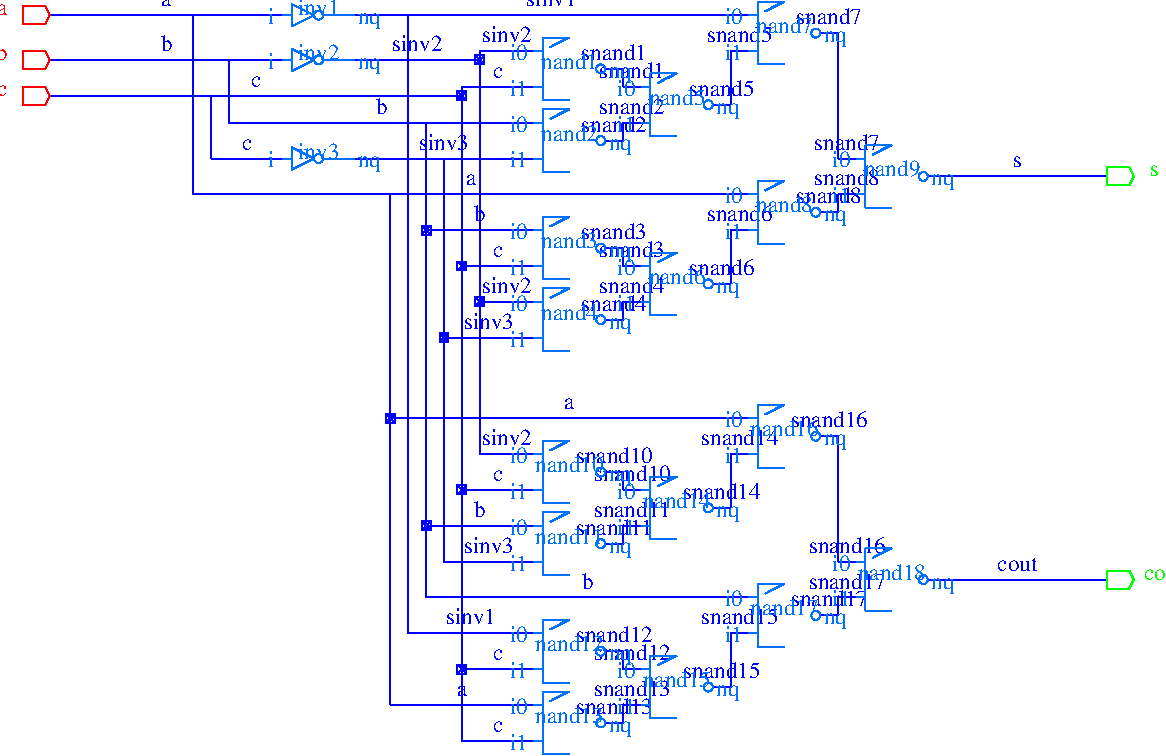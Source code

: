 #FIG 3.2
Landscape
Center
Metric
A4
100.00
Single
-2
1200 2
0 32 #0070ff
0 33 #ff0000
0 34 #00ff00
0 35 #0000ff
0 36 #00a000
0 37 #0000ff
0 38 #0020ff
0 39 #0040ff
0 40 #0060ff
0 41 #0080ff
0 42 #00a0ff
0 43 #00c0ff
0 44 #00e0ff
0 45 #00ffff
0 46 #00ffe0
0 47 #00ffc0
0 48 #00ffa0
0 49 #00ff80
0 50 #00ff60
0 51 #00ff40
0 52 #00ff20
0 53 #00ff00
0 54 #20ff00
0 55 #40ff00
0 56 #60ff00
0 57 #80ff00
0 58 #a0ff00
0 59 #c0ff00
0 60 #e0ff00
0 61 #ffff00
0 62 #ffe000
0 63 #ffc000
0 64 #ffa000
0 65 #ff8000
0 66 #ff6000
0 67 #ff4000
0 68 #ff2000
0 69 #ff0000
4 1 32 0 0 0 0.0 0.0 0 0.0 0.0 6868 4352 nq\001
4 1 32 0 0 0 0.0 0.0 0 0.0 0.0 6143 4480 i1\001
4 1 32 0 0 0 0.0 0.0 0 0.0 0.0 6143 4224 i0\001
4 1 32 0 0 0 0.0 0.0 0 0.0 0.0 6506 4288 nand18\001
6 6250 4544 6762 4032
2 1 0 1 32 0 0  0 -1 0.000 0 0 -1 0 0 2
  6314 4512 6506 4512l
2 1 0 1 32 0 0  0 -1 0.000 0 0 -1 0 0 2
  6314 4064 6506 4064l
3 4 0 1 32 0 0  0 -1 0.000 0 0 0 3
  6506 4064 6368 4133 6493 4065
  0.000 -1.000 0.000
1 3 0 1 32 0 0  0 -1 0.000 1 0.000 6730 4288 32 32 6730 4288 6762 4288
2 1 0 1 32 0 0  0 -1 0.000 0 0 -1 0 0 2
  6314 4512 6314 4064l
2 1 0 1 32 0 0  0 -1 0.000 0 0 -1 0 0 2
  6250 4416 6314 4416l
2 1 0 1 32 0 0  0 -1 0.000 0 0 -1 0 0 2
  6250 4160 6314 4160l
-6
4 1 32 0 0 0 0.0 0.0 0 0.0 0.0 6100 4608 nq\001
4 1 32 0 0 0 0.0 0.0 0 0.0 0.0 5375 4736 i1\001
4 1 32 0 0 0 0.0 0.0 0 0.0 0.0 5375 4480 i0\001
4 1 32 0 0 0 0.0 0.0 0 0.0 0.0 5738 4544 nand17\001
6 5482 4800 5994 4288
2 1 0 1 32 0 0  0 -1 0.000 0 0 -1 0 0 2
  5546 4768 5738 4768l
2 1 0 1 32 0 0  0 -1 0.000 0 0 -1 0 0 2
  5546 4320 5738 4320l
3 4 0 1 32 0 0  0 -1 0.000 0 0 0 3
  5738 4320 5600 4389 5725 4321
  0.000 -1.000 0.000
1 3 0 1 32 0 0  0 -1 0.000 1 0.000 5962 4544 32 32 5962 4544 5994 4544
2 1 0 1 32 0 0  0 -1 0.000 0 0 -1 0 0 2
  5546 4768 5546 4320l
2 1 0 1 32 0 0  0 -1 0.000 0 0 -1 0 0 2
  5482 4672 5546 4672l
2 1 0 1 32 0 0  0 -1 0.000 0 0 -1 0 0 2
  5482 4416 5546 4416l
-6
4 1 32 0 0 0 0.0 0.0 0 0.0 0.0 6100 3328 nq\001
4 1 32 0 0 0 0.0 0.0 0 0.0 0.0 5375 3456 i1\001
4 1 32 0 0 0 0.0 0.0 0 0.0 0.0 5375 3200 i0\001
4 1 32 0 0 0 0.0 0.0 0 0.0 0.0 5738 3264 nand16\001
6 5482 3520 5994 3008
2 1 0 1 32 0 0  0 -1 0.000 0 0 -1 0 0 2
  5546 3488 5738 3488l
2 1 0 1 32 0 0  0 -1 0.000 0 0 -1 0 0 2
  5546 3040 5738 3040l
3 4 0 1 32 0 0  0 -1 0.000 0 0 0 3
  5738 3040 5600 3109 5725 3041
  0.000 -1.000 0.000
1 3 0 1 32 0 0  0 -1 0.000 1 0.000 5962 3264 32 32 5962 3264 5994 3264
2 1 0 1 32 0 0  0 -1 0.000 0 0 -1 0 0 2
  5546 3488 5546 3040l
2 1 0 1 32 0 0  0 -1 0.000 0 0 -1 0 0 2
  5482 3392 5546 3392l
2 1 0 1 32 0 0  0 -1 0.000 0 0 -1 0 0 2
  5482 3136 5546 3136l
-6
4 1 32 0 0 0 0.0 0.0 0 0.0 0.0 5332 5120 nq\001
4 1 32 0 0 0 0.0 0.0 0 0.0 0.0 4607 5248 i1\001
4 1 32 0 0 0 0.0 0.0 0 0.0 0.0 4607 4992 i0\001
4 1 32 0 0 0 0.0 0.0 0 0.0 0.0 4970 5056 nand15\001
6 4714 5312 5226 4800
2 1 0 1 32 0 0  0 -1 0.000 0 0 -1 0 0 2
  4778 5280 4970 5280l
2 1 0 1 32 0 0  0 -1 0.000 0 0 -1 0 0 2
  4778 4832 4970 4832l
3 4 0 1 32 0 0  0 -1 0.000 0 0 0 3
  4970 4832 4832 4901 4957 4833
  0.000 -1.000 0.000
1 3 0 1 32 0 0  0 -1 0.000 1 0.000 5194 5056 32 32 5194 5056 5226 5056
2 1 0 1 32 0 0  0 -1 0.000 0 0 -1 0 0 2
  4778 5280 4778 4832l
2 1 0 1 32 0 0  0 -1 0.000 0 0 -1 0 0 2
  4714 5184 4778 5184l
2 1 0 1 32 0 0  0 -1 0.000 0 0 -1 0 0 2
  4714 4928 4778 4928l
-6
4 1 32 0 0 0 0.0 0.0 0 0.0 0.0 5332 3840 nq\001
4 1 32 0 0 0 0.0 0.0 0 0.0 0.0 4607 3968 i1\001
4 1 32 0 0 0 0.0 0.0 0 0.0 0.0 4607 3712 i0\001
4 1 32 0 0 0 0.0 0.0 0 0.0 0.0 4970 3776 nand14\001
6 4714 4032 5226 3520
2 1 0 1 32 0 0  0 -1 0.000 0 0 -1 0 0 2
  4778 4000 4970 4000l
2 1 0 1 32 0 0  0 -1 0.000 0 0 -1 0 0 2
  4778 3552 4970 3552l
3 4 0 1 32 0 0  0 -1 0.000 0 0 0 3
  4970 3552 4832 3621 4957 3553
  0.000 -1.000 0.000
1 3 0 1 32 0 0  0 -1 0.000 1 0.000 5194 3776 32 32 5194 3776 5226 3776
2 1 0 1 32 0 0  0 -1 0.000 0 0 -1 0 0 2
  4778 4000 4778 3552l
2 1 0 1 32 0 0  0 -1 0.000 0 0 -1 0 0 2
  4714 3904 4778 3904l
2 1 0 1 32 0 0  0 -1 0.000 0 0 -1 0 0 2
  4714 3648 4778 3648l
-6
4 1 32 0 0 0 0.0 0.0 0 0.0 0.0 4564 5376 nq\001
4 1 32 0 0 0 0.0 0.0 0 0.0 0.0 3839 5504 i1\001
4 1 32 0 0 0 0.0 0.0 0 0.0 0.0 3839 5248 i0\001
4 1 32 0 0 0 0.0 0.0 0 0.0 0.0 4202 5312 nand13\001
6 3946 5568 4458 5056
2 1 0 1 32 0 0  0 -1 0.000 0 0 -1 0 0 2
  4010 5536 4202 5536l
2 1 0 1 32 0 0  0 -1 0.000 0 0 -1 0 0 2
  4010 5088 4202 5088l
3 4 0 1 32 0 0  0 -1 0.000 0 0 0 3
  4202 5088 4064 5157 4189 5089
  0.000 -1.000 0.000
1 3 0 1 32 0 0  0 -1 0.000 1 0.000 4426 5312 32 32 4426 5312 4458 5312
2 1 0 1 32 0 0  0 -1 0.000 0 0 -1 0 0 2
  4010 5536 4010 5088l
2 1 0 1 32 0 0  0 -1 0.000 0 0 -1 0 0 2
  3946 5440 4010 5440l
2 1 0 1 32 0 0  0 -1 0.000 0 0 -1 0 0 2
  3946 5184 4010 5184l
-6
4 1 32 0 0 0 0.0 0.0 0 0.0 0.0 4564 4864 nq\001
4 1 32 0 0 0 0.0 0.0 0 0.0 0.0 3839 4992 i1\001
4 1 32 0 0 0 0.0 0.0 0 0.0 0.0 3839 4736 i0\001
4 1 32 0 0 0 0.0 0.0 0 0.0 0.0 4202 4800 nand12\001
6 3946 5056 4458 4544
2 1 0 1 32 0 0  0 -1 0.000 0 0 -1 0 0 2
  4010 5024 4202 5024l
2 1 0 1 32 0 0  0 -1 0.000 0 0 -1 0 0 2
  4010 4576 4202 4576l
3 4 0 1 32 0 0  0 -1 0.000 0 0 0 3
  4202 4576 4064 4645 4189 4577
  0.000 -1.000 0.000
1 3 0 1 32 0 0  0 -1 0.000 1 0.000 4426 4800 32 32 4426 4800 4458 4800
2 1 0 1 32 0 0  0 -1 0.000 0 0 -1 0 0 2
  4010 5024 4010 4576l
2 1 0 1 32 0 0  0 -1 0.000 0 0 -1 0 0 2
  3946 4928 4010 4928l
2 1 0 1 32 0 0  0 -1 0.000 0 0 -1 0 0 2
  3946 4672 4010 4672l
-6
4 1 32 0 0 0 0.0 0.0 0 0.0 0.0 4564 4096 nq\001
4 1 32 0 0 0 0.0 0.0 0 0.0 0.0 3839 4224 i1\001
4 1 32 0 0 0 0.0 0.0 0 0.0 0.0 3839 3968 i0\001
4 1 32 0 0 0 0.0 0.0 0 0.0 0.0 4202 4032 nand11\001
6 3946 4288 4458 3776
2 1 0 1 32 0 0  0 -1 0.000 0 0 -1 0 0 2
  4010 4256 4202 4256l
2 1 0 1 32 0 0  0 -1 0.000 0 0 -1 0 0 2
  4010 3808 4202 3808l
3 4 0 1 32 0 0  0 -1 0.000 0 0 0 3
  4202 3808 4064 3877 4189 3809
  0.000 -1.000 0.000
1 3 0 1 32 0 0  0 -1 0.000 1 0.000 4426 4032 32 32 4426 4032 4458 4032
2 1 0 1 32 0 0  0 -1 0.000 0 0 -1 0 0 2
  4010 4256 4010 3808l
2 1 0 1 32 0 0  0 -1 0.000 0 0 -1 0 0 2
  3946 4160 4010 4160l
2 1 0 1 32 0 0  0 -1 0.000 0 0 -1 0 0 2
  3946 3904 4010 3904l
-6
4 1 32 0 0 0 0.0 0.0 0 0.0 0.0 4564 3584 nq\001
4 1 32 0 0 0 0.0 0.0 0 0.0 0.0 3839 3712 i1\001
4 1 32 0 0 0 0.0 0.0 0 0.0 0.0 3839 3456 i0\001
4 1 32 0 0 0 0.0 0.0 0 0.0 0.0 4202 3520 nand10\001
6 3946 3776 4458 3264
2 1 0 1 32 0 0  0 -1 0.000 0 0 -1 0 0 2
  4010 3744 4202 3744l
2 1 0 1 32 0 0  0 -1 0.000 0 0 -1 0 0 2
  4010 3296 4202 3296l
3 4 0 1 32 0 0  0 -1 0.000 0 0 0 3
  4202 3296 4064 3365 4189 3297
  0.000 -1.000 0.000
1 3 0 1 32 0 0  0 -1 0.000 1 0.000 4426 3520 32 32 4426 3520 4458 3520
2 1 0 1 32 0 0  0 -1 0.000 0 0 -1 0 0 2
  4010 3744 4010 3296l
2 1 0 1 32 0 0  0 -1 0.000 0 0 -1 0 0 2
  3946 3648 4010 3648l
2 1 0 1 32 0 0  0 -1 0.000 0 0 -1 0 0 2
  3946 3392 4010 3392l
-6
4 1 32 0 0 0 0.0 0.0 0 0.0 0.0 6868 1472 nq\001
4 1 32 0 0 0 0.0 0.0 0 0.0 0.0 6143 1600 i1\001
4 1 32 0 0 0 0.0 0.0 0 0.0 0.0 6143 1344 i0\001
4 1 32 0 0 0 0.0 0.0 0 0.0 0.0 6506 1408 nand9\001
6 6250 1664 6762 1152
2 1 0 1 32 0 0  0 -1 0.000 0 0 -1 0 0 2
  6314 1632 6506 1632l
2 1 0 1 32 0 0  0 -1 0.000 0 0 -1 0 0 2
  6314 1184 6506 1184l
3 4 0 1 32 0 0  0 -1 0.000 0 0 0 3
  6506 1184 6368 1253 6493 1185
  0.000 -1.000 0.000
1 3 0 1 32 0 0  0 -1 0.000 1 0.000 6730 1408 32 32 6730 1408 6762 1408
2 1 0 1 32 0 0  0 -1 0.000 0 0 -1 0 0 2
  6314 1632 6314 1184l
2 1 0 1 32 0 0  0 -1 0.000 0 0 -1 0 0 2
  6250 1536 6314 1536l
2 1 0 1 32 0 0  0 -1 0.000 0 0 -1 0 0 2
  6250 1280 6314 1280l
-6
4 1 32 0 0 0 0.0 0.0 0 0.0 0.0 6100 1728 nq\001
4 1 32 0 0 0 0.0 0.0 0 0.0 0.0 5375 1856 i1\001
4 1 32 0 0 0 0.0 0.0 0 0.0 0.0 5375 1600 i0\001
4 1 32 0 0 0 0.0 0.0 0 0.0 0.0 5738 1664 nand8\001
6 5482 1920 5994 1408
2 1 0 1 32 0 0  0 -1 0.000 0 0 -1 0 0 2
  5546 1888 5738 1888l
2 1 0 1 32 0 0  0 -1 0.000 0 0 -1 0 0 2
  5546 1440 5738 1440l
3 4 0 1 32 0 0  0 -1 0.000 0 0 0 3
  5738 1440 5600 1509 5725 1441
  0.000 -1.000 0.000
1 3 0 1 32 0 0  0 -1 0.000 1 0.000 5962 1664 32 32 5962 1664 5994 1664
2 1 0 1 32 0 0  0 -1 0.000 0 0 -1 0 0 2
  5546 1888 5546 1440l
2 1 0 1 32 0 0  0 -1 0.000 0 0 -1 0 0 2
  5482 1792 5546 1792l
2 1 0 1 32 0 0  0 -1 0.000 0 0 -1 0 0 2
  5482 1536 5546 1536l
-6
4 1 32 0 0 0 0.0 0.0 0 0.0 0.0 6100 448 nq\001
4 1 32 0 0 0 0.0 0.0 0 0.0 0.0 5375 576 i1\001
4 1 32 0 0 0 0.0 0.0 0 0.0 0.0 5375 320 i0\001
4 1 32 0 0 0 0.0 0.0 0 0.0 0.0 5738 384 nand7\001
6 5482 640 5994 128
2 1 0 1 32 0 0  0 -1 0.000 0 0 -1 0 0 2
  5546 608 5738 608l
2 1 0 1 32 0 0  0 -1 0.000 0 0 -1 0 0 2
  5546 160 5738 160l
3 4 0 1 32 0 0  0 -1 0.000 0 0 0 3
  5738 160 5600 229 5725 161
  0.000 -1.000 0.000
1 3 0 1 32 0 0  0 -1 0.000 1 0.000 5962 384 32 32 5962 384 5994 384
2 1 0 1 32 0 0  0 -1 0.000 0 0 -1 0 0 2
  5546 608 5546 160l
2 1 0 1 32 0 0  0 -1 0.000 0 0 -1 0 0 2
  5482 512 5546 512l
2 1 0 1 32 0 0  0 -1 0.000 0 0 -1 0 0 2
  5482 256 5546 256l
-6
4 1 32 0 0 0 0.0 0.0 0 0.0 0.0 5332 2240 nq\001
4 1 32 0 0 0 0.0 0.0 0 0.0 0.0 4607 2368 i1\001
4 1 32 0 0 0 0.0 0.0 0 0.0 0.0 4607 2112 i0\001
4 1 32 0 0 0 0.0 0.0 0 0.0 0.0 4970 2176 nand6\001
6 4714 2432 5226 1920
2 1 0 1 32 0 0  0 -1 0.000 0 0 -1 0 0 2
  4778 2400 4970 2400l
2 1 0 1 32 0 0  0 -1 0.000 0 0 -1 0 0 2
  4778 1952 4970 1952l
3 4 0 1 32 0 0  0 -1 0.000 0 0 0 3
  4970 1952 4832 2021 4957 1953
  0.000 -1.000 0.000
1 3 0 1 32 0 0  0 -1 0.000 1 0.000 5194 2176 32 32 5194 2176 5226 2176
2 1 0 1 32 0 0  0 -1 0.000 0 0 -1 0 0 2
  4778 2400 4778 1952l
2 1 0 1 32 0 0  0 -1 0.000 0 0 -1 0 0 2
  4714 2304 4778 2304l
2 1 0 1 32 0 0  0 -1 0.000 0 0 -1 0 0 2
  4714 2048 4778 2048l
-6
4 1 32 0 0 0 0.0 0.0 0 0.0 0.0 5332 960 nq\001
4 1 32 0 0 0 0.0 0.0 0 0.0 0.0 4607 1088 i1\001
4 1 32 0 0 0 0.0 0.0 0 0.0 0.0 4607 832 i0\001
4 1 32 0 0 0 0.0 0.0 0 0.0 0.0 4970 896 nand5\001
6 4714 1152 5226 640
2 1 0 1 32 0 0  0 -1 0.000 0 0 -1 0 0 2
  4778 1120 4970 1120l
2 1 0 1 32 0 0  0 -1 0.000 0 0 -1 0 0 2
  4778 672 4970 672l
3 4 0 1 32 0 0  0 -1 0.000 0 0 0 3
  4970 672 4832 741 4957 673
  0.000 -1.000 0.000
1 3 0 1 32 0 0  0 -1 0.000 1 0.000 5194 896 32 32 5194 896 5226 896
2 1 0 1 32 0 0  0 -1 0.000 0 0 -1 0 0 2
  4778 1120 4778 672l
2 1 0 1 32 0 0  0 -1 0.000 0 0 -1 0 0 2
  4714 1024 4778 1024l
2 1 0 1 32 0 0  0 -1 0.000 0 0 -1 0 0 2
  4714 768 4778 768l
-6
4 1 32 0 0 0 0.0 0.0 0 0.0 0.0 4564 2496 nq\001
4 1 32 0 0 0 0.0 0.0 0 0.0 0.0 3839 2624 i1\001
4 1 32 0 0 0 0.0 0.0 0 0.0 0.0 3839 2368 i0\001
4 1 32 0 0 0 0.0 0.0 0 0.0 0.0 4202 2432 nand4\001
6 3946 2688 4458 2176
2 1 0 1 32 0 0  0 -1 0.000 0 0 -1 0 0 2
  4010 2656 4202 2656l
2 1 0 1 32 0 0  0 -1 0.000 0 0 -1 0 0 2
  4010 2208 4202 2208l
3 4 0 1 32 0 0  0 -1 0.000 0 0 0 3
  4202 2208 4064 2277 4189 2209
  0.000 -1.000 0.000
1 3 0 1 32 0 0  0 -1 0.000 1 0.000 4426 2432 32 32 4426 2432 4458 2432
2 1 0 1 32 0 0  0 -1 0.000 0 0 -1 0 0 2
  4010 2656 4010 2208l
2 1 0 1 32 0 0  0 -1 0.000 0 0 -1 0 0 2
  3946 2560 4010 2560l
2 1 0 1 32 0 0  0 -1 0.000 0 0 -1 0 0 2
  3946 2304 4010 2304l
-6
4 1 32 0 0 0 0.0 0.0 0 0.0 0.0 4564 1984 nq\001
4 1 32 0 0 0 0.0 0.0 0 0.0 0.0 3839 2112 i1\001
4 1 32 0 0 0 0.0 0.0 0 0.0 0.0 3839 1856 i0\001
4 1 32 0 0 0 0.0 0.0 0 0.0 0.0 4202 1920 nand3\001
6 3946 2176 4458 1664
2 1 0 1 32 0 0  0 -1 0.000 0 0 -1 0 0 2
  4010 2144 4202 2144l
2 1 0 1 32 0 0  0 -1 0.000 0 0 -1 0 0 2
  4010 1696 4202 1696l
3 4 0 1 32 0 0  0 -1 0.000 0 0 0 3
  4202 1696 4064 1765 4189 1697
  0.000 -1.000 0.000
1 3 0 1 32 0 0  0 -1 0.000 1 0.000 4426 1920 32 32 4426 1920 4458 1920
2 1 0 1 32 0 0  0 -1 0.000 0 0 -1 0 0 2
  4010 2144 4010 1696l
2 1 0 1 32 0 0  0 -1 0.000 0 0 -1 0 0 2
  3946 2048 4010 2048l
2 1 0 1 32 0 0  0 -1 0.000 0 0 -1 0 0 2
  3946 1792 4010 1792l
-6
4 1 32 0 0 0 0.0 0.0 0 0.0 0.0 4564 1216 nq\001
4 1 32 0 0 0 0.0 0.0 0 0.0 0.0 3839 1344 i1\001
4 1 32 0 0 0 0.0 0.0 0 0.0 0.0 3839 1088 i0\001
4 1 32 0 0 0 0.0 0.0 0 0.0 0.0 4202 1152 nand2\001
6 3946 1408 4458 896
2 1 0 1 32 0 0  0 -1 0.000 0 0 -1 0 0 2
  4010 1376 4202 1376l
2 1 0 1 32 0 0  0 -1 0.000 0 0 -1 0 0 2
  4010 928 4202 928l
3 4 0 1 32 0 0  0 -1 0.000 0 0 0 3
  4202 928 4064 997 4189 929
  0.000 -1.000 0.000
1 3 0 1 32 0 0  0 -1 0.000 1 0.000 4426 1152 32 32 4426 1152 4458 1152
2 1 0 1 32 0 0  0 -1 0.000 0 0 -1 0 0 2
  4010 1376 4010 928l
2 1 0 1 32 0 0  0 -1 0.000 0 0 -1 0 0 2
  3946 1280 4010 1280l
2 1 0 1 32 0 0  0 -1 0.000 0 0 -1 0 0 2
  3946 1024 4010 1024l
-6
4 1 32 0 0 0 0.0 0.0 0 0.0 0.0 4564 704 nq\001
4 1 32 0 0 0 0.0 0.0 0 0.0 0.0 3839 832 i1\001
4 1 32 0 0 0 0.0 0.0 0 0.0 0.0 3839 576 i0\001
4 1 32 0 0 0 0.0 0.0 0 0.0 0.0 4202 640 nand1\001
6 3946 896 4458 384
2 1 0 1 32 0 0  0 -1 0.000 0 0 -1 0 0 2
  4010 864 4202 864l
2 1 0 1 32 0 0  0 -1 0.000 0 0 -1 0 0 2
  4010 416 4202 416l
3 4 0 1 32 0 0  0 -1 0.000 0 0 0 3
  4202 416 4064 485 4189 417
  0.000 -1.000 0.000
1 3 0 1 32 0 0  0 -1 0.000 1 0.000 4426 640 32 32 4426 640 4458 640
2 1 0 1 32 0 0  0 -1 0.000 0 0 -1 0 0 2
  4010 864 4010 416l
2 1 0 1 32 0 0  0 -1 0.000 0 0 -1 0 0 2
  3946 768 4010 768l
2 1 0 1 32 0 0  0 -1 0.000 0 0 -1 0 0 2
  3946 512 4010 512l
-6
4 1 32 0 0 0 0.0 0.0 0 0.0 0.0 2772 1344 nq\001
4 1 32 0 0 0 0.0 0.0 0 0.0 0.0 2069 1344 i\001
4 1 32 0 0 0 0.0 0.0 0 0.0 0.0 2410 1280 inv3\001
6 2154 1408 2666 1152
2 1 0 1 32 0 0  0 -1 0.000 0 0 -1 0 0 2
  2218 1360 2218 1200l
2 1 0 1 32 0 0  0 -1 0.000 0 0 -1 0 0 2
  2218 1360 2378 1280l
2 1 0 1 32 0 0  0 -1 0.000 0 0 -1 0 0 2
  2218 1200 2378 1280l
2 1 0 1 32 0 0  0 -1 0.000 0 0 -1 0 0 2
  2154 1280 2218 1280l
1 3 0 1 32 0 0  0 -1 0.000 1 0.000 2410 1280 32 32 2410 1280 2442 1280
2 1 0 1 32 0 0  0 -1 0.000 0 0 -1 0 0 2
  2442 1280 2666 1280l
-6
4 1 32 0 0 0 0.0 0.0 0 0.0 0.0 2772 640 nq\001
4 1 32 0 0 0 0.0 0.0 0 0.0 0.0 2069 640 i\001
4 1 32 0 0 0 0.0 0.0 0 0.0 0.0 2410 576 inv2\001
6 2154 704 2666 448
2 1 0 1 32 0 0  0 -1 0.000 0 0 -1 0 0 2
  2218 656 2218 496l
2 1 0 1 32 0 0  0 -1 0.000 0 0 -1 0 0 2
  2218 656 2378 576l
2 1 0 1 32 0 0  0 -1 0.000 0 0 -1 0 0 2
  2218 496 2378 576l
2 1 0 1 32 0 0  0 -1 0.000 0 0 -1 0 0 2
  2154 576 2218 576l
1 3 0 1 32 0 0  0 -1 0.000 1 0.000 2410 576 32 32 2410 576 2442 576
2 1 0 1 32 0 0  0 -1 0.000 0 0 -1 0 0 2
  2442 576 2666 576l
-6
4 1 32 0 0 0 0.0 0.0 0 0.0 0.0 2772 320 nq\001
4 1 32 0 0 0 0.0 0.0 0 0.0 0.0 2069 320 i\001
4 1 32 0 0 0 0.0 0.0 0 0.0 0.0 2410 256 inv1\001
6 2154 384 2666 128
2 1 0 1 32 0 0  0 -1 0.000 0 0 -1 0 0 2
  2218 336 2218 176l
2 1 0 1 32 0 0  0 -1 0.000 0 0 -1 0 0 2
  2218 336 2378 256l
2 1 0 1 32 0 0  0 -1 0.000 0 0 -1 0 0 2
  2218 176 2378 256l
2 1 0 1 32 0 0  0 -1 0.000 0 0 -1 0 0 2
  2154 256 2218 256l
1 3 0 1 32 0 0  0 -1 0.000 1 0.000 2410 256 32 32 2410 256 2442 256
2 1 0 1 32 0 0  0 -1 0.000 0 0 -1 0 0 2
  2442 256 2666 256l
-6
4 1 33 1 0 0 0.0 0.0 0 0.0 0.0 149 832 c\001
2 3 0 1 33 0 1  0 -1 0.000 0 0 -1 0 0 7
  298 896 298 768 298 768 458 768 490 832 458 896 298 896
4 1 33 1 0 0 0.0 0.0 0 0.0 0.0 149 576 b\001
2 3 0 1 33 0 1  0 -1 0.000 0 0 -1 0 0 7
  298 640 298 512 298 512 458 512 490 576 458 640 298 640
4 1 33 1 0 0 0.0 0.0 0 0.0 0.0 149 256 a\001
2 3 0 1 33 0 1  0 -1 0.000 0 0 -1 0 0 7
  298 320 298 192 298 192 458 192 490 256 458 320 298 320
4 1 34 2 0 0 0.0 0.0 0 0.0 0.0 8447 4288 cout\001
2 3 0 1 34 0 2  0 -1 0.000 0 0 -1 0 0 7
  8042 4352 8042 4224 8042 4224 8202 4224 8234 4288 8202 4352 8042 4352
4 1 34 2 0 0 0.0 0.0 0 0.0 0.0 8383 1408 s\001
2 3 0 1 34 0 2  0 -1 0.000 0 0 -1 0 0 7
  8042 1472 8042 1344 8042 1344 8202 1344 8234 1408 8202 1472 8042 1472
2 1 0 1 35 0 3  0 -1 0.000 0 0 -1 0 0 2
  2666 256 5482 256l
2 1 0 1 35 0 3  0 -1 0.000 0 0 -1 0 0 2
  3050 4672 3946 4672l
2 1 0 1 35 0 3  0 -1 0.000 0 0 -1 0 0 2
  3050 4672 3050 256l
4 1 35 3 0 0 0.0 0.0 0 0.0 0.0 4074 192 sinv1\001
4 1 35 3 0 0 0.0 0.0 0 0.0 0.0 3498 4608 sinv1\001
2 1 0 1 35 0 3  0 -1 0.000 0 0 -1 0 0 2
  2666 576 3562 576l
2 1 0 1 35 0 3  0 -1 0.000 0 0 -1 0 0 2
  3562 3392 3946 3392l
2 1 0 1 35 0 3  0 -1 0.000 0 0 -1 0 0 2
  3562 512 3946 512l
2 1 0 1 35 0 3  0 -1 0.000 0 0 -1 0 0 2
  3562 2304 3946 2304l
2 1 0 1 35 0 3  0 -1 0.000 0 0 -1 0 0 2
  3562 3392 3562 512l
4 1 35 3 0 0 0.0 0.0 0 0.0 0.0 3114 512 sinv2\001
4 1 35 3 0 0 0.0 0.0 0 0.0 0.0 3754 3328 sinv2\001
4 1 35 3 0 0 0.0 0.0 0 0.0 0.0 3754 448 sinv2\001
4 1 35 3 0 0 0.0 0.0 0 0.0 0.0 3754 2240 sinv2\001
6 3530 608 3594 544
2 2 0 1 35 0 3  0 -1 0.000 0 0 -1 0 0 5
3530 608 3594 608 3594 544 3530 544 3530 608
2 1 0 1 35 0 3  0 -1 0.000 0 0 -1 0 0 2
  3530 608 3594 544l
2 1 0 1 35 0 3  0 -1 0.000 0 0 -1 0 0 2
  3530 544 3594 608l
-6
6 3530 2336 3594 2272
2 2 0 1 35 0 3  0 -1 0.000 0 0 -1 0 0 5
3530 2336 3594 2336 3594 2272 3530 2272 3530 2336
2 1 0 1 35 0 3  0 -1 0.000 0 0 -1 0 0 2
  3530 2336 3594 2272l
2 1 0 1 35 0 3  0 -1 0.000 0 0 -1 0 0 2
  3530 2272 3594 2336l
-6
2 1 0 1 35 0 3  0 -1 0.000 0 0 -1 0 0 2
  2666 1280 3946 1280l
2 1 0 1 35 0 3  0 -1 0.000 0 0 -1 0 0 2
  3306 4160 3946 4160l
2 1 0 1 35 0 3  0 -1 0.000 0 0 -1 0 0 2
  3306 2560 3946 2560l
2 1 0 1 35 0 3  0 -1 0.000 0 0 -1 0 0 2
  3306 4160 3306 1280l
4 1 35 3 0 0 0.0 0.0 0 0.0 0.0 3306 1216 sinv3\001
4 1 35 3 0 0 0.0 0.0 0 0.0 0.0 3626 4096 sinv3\001
4 1 35 3 0 0 0.0 0.0 0 0.0 0.0 3626 2496 sinv3\001
6 3274 2592 3338 2528
2 2 0 1 35 0 3  0 -1 0.000 0 0 -1 0 0 5
3274 2592 3338 2592 3338 2528 3274 2528 3274 2592
2 1 0 1 35 0 3  0 -1 0.000 0 0 -1 0 0 2
  3274 2592 3338 2528l
2 1 0 1 35 0 3  0 -1 0.000 0 0 -1 0 0 2
  3274 2528 3338 2592l
-6
2 1 0 1 35 0 3  0 -1 0.000 0 0 -1 0 0 2
  4458 640 4586 640l
2 1 0 1 35 0 3  0 -1 0.000 0 0 -1 0 0 2
  4586 768 4586 640l
2 1 0 1 35 0 3  0 -1 0.000 0 0 -1 0 0 2
  4586 768 4714 768l
4 1 35 3 0 0 0.0 0.0 0 0.0 0.0 4522 576 snand1\001
4 1 35 3 0 0 0.0 0.0 0 0.0 0.0 4650 704 snand1\001
2 1 0 1 35 0 3  0 -1 0.000 0 0 -1 0 0 2
  4458 3520 4586 3520l
2 1 0 1 35 0 3  0 -1 0.000 0 0 -1 0 0 2
  4586 3648 4586 3520l
2 1 0 1 35 0 3  0 -1 0.000 0 0 -1 0 0 2
  4586 3648 4714 3648l
4 1 35 3 0 0 0.0 0.0 0 0.0 0.0 4522 3456 snand10\001
4 1 35 3 0 0 0.0 0.0 0 0.0 0.0 4650 3584 snand10\001
2 1 0 1 35 0 3  0 -1 0.000 0 0 -1 0 0 2
  4458 4032 4586 4032l
2 1 0 1 35 0 3  0 -1 0.000 0 0 -1 0 0 2
  4586 4032 4586 3904l
2 1 0 1 35 0 3  0 -1 0.000 0 0 -1 0 0 2
  4586 3904 4714 3904l
4 1 35 3 0 0 0.0 0.0 0 0.0 0.0 4522 3968 snand11\001
4 1 35 3 0 0 0.0 0.0 0 0.0 0.0 4650 3840 snand11\001
2 1 0 1 35 0 3  0 -1 0.000 0 0 -1 0 0 2
  4458 4800 4586 4800l
2 1 0 1 35 0 3  0 -1 0.000 0 0 -1 0 0 2
  4586 4928 4586 4800l
2 1 0 1 35 0 3  0 -1 0.000 0 0 -1 0 0 2
  4586 4928 4714 4928l
4 1 35 3 0 0 0.0 0.0 0 0.0 0.0 4522 4736 snand12\001
4 1 35 3 0 0 0.0 0.0 0 0.0 0.0 4650 4864 snand12\001
2 1 0 1 35 0 3  0 -1 0.000 0 0 -1 0 0 2
  4458 5312 4586 5312l
2 1 0 1 35 0 3  0 -1 0.000 0 0 -1 0 0 2
  4586 5312 4586 5184l
2 1 0 1 35 0 3  0 -1 0.000 0 0 -1 0 0 2
  4586 5184 4714 5184l
4 1 35 3 0 0 0.0 0.0 0 0.0 0.0 4522 5248 snand13\001
4 1 35 3 0 0 0.0 0.0 0 0.0 0.0 4650 5120 snand13\001
2 1 0 1 35 0 3  0 -1 0.000 0 0 -1 0 0 2
  5226 3776 5354 3776l
2 1 0 1 35 0 3  0 -1 0.000 0 0 -1 0 0 2
  5354 3776 5354 3392l
2 1 0 1 35 0 3  0 -1 0.000 0 0 -1 0 0 2
  5354 3392 5482 3392l
4 1 35 3 0 0 0.0 0.0 0 0.0 0.0 5290 3712 snand14\001
4 1 35 3 0 0 0.0 0.0 0 0.0 0.0 5418 3328 snand14\001
2 1 0 1 35 0 3  0 -1 0.000 0 0 -1 0 0 2
  5226 5056 5354 5056l
2 1 0 1 35 0 3  0 -1 0.000 0 0 -1 0 0 2
  5354 5056 5354 4672l
2 1 0 1 35 0 3  0 -1 0.000 0 0 -1 0 0 2
  5354 4672 5482 4672l
4 1 35 3 0 0 0.0 0.0 0 0.0 0.0 5290 4992 snand15\001
4 1 35 3 0 0 0.0 0.0 0 0.0 0.0 5418 4608 snand15\001
2 1 0 1 35 0 3  0 -1 0.000 0 0 -1 0 0 2
  5994 3264 6122 3264l
2 1 0 1 35 0 3  0 -1 0.000 0 0 -1 0 0 2
  6122 4160 6122 3264l
2 1 0 1 35 0 3  0 -1 0.000 0 0 -1 0 0 2
  6122 4160 6250 4160l
4 1 35 3 0 0 0.0 0.0 0 0.0 0.0 6058 3200 snand16\001
4 1 35 3 0 0 0.0 0.0 0 0.0 0.0 6186 4096 snand16\001
2 1 0 1 35 0 3  0 -1 0.000 0 0 -1 0 0 2
  5994 4544 6122 4544l
2 1 0 1 35 0 3  0 -1 0.000 0 0 -1 0 0 2
  6122 4544 6122 4416l
2 1 0 1 35 0 3  0 -1 0.000 0 0 -1 0 0 2
  6122 4416 6250 4416l
4 1 35 3 0 0 0.0 0.0 0 0.0 0.0 6058 4480 snand17\001
4 1 35 3 0 0 0.0 0.0 0 0.0 0.0 6186 4352 snand17\001
2 1 0 1 35 0 3  0 -1 0.000 0 0 -1 0 0 2
  4458 1152 4586 1152l
2 1 0 1 35 0 3  0 -1 0.000 0 0 -1 0 0 2
  4586 1152 4586 1024l
2 1 0 1 35 0 3  0 -1 0.000 0 0 -1 0 0 2
  4586 1024 4714 1024l
4 1 35 3 0 0 0.0 0.0 0 0.0 0.0 4522 1088 snand2\001
4 1 35 3 0 0 0.0 0.0 0 0.0 0.0 4650 960 snand2\001
2 1 0 1 35 0 3  0 -1 0.000 0 0 -1 0 0 2
  4458 1920 4586 1920l
2 1 0 1 35 0 3  0 -1 0.000 0 0 -1 0 0 2
  4586 2048 4586 1920l
2 1 0 1 35 0 3  0 -1 0.000 0 0 -1 0 0 2
  4586 2048 4714 2048l
4 1 35 3 0 0 0.0 0.0 0 0.0 0.0 4522 1856 snand3\001
4 1 35 3 0 0 0.0 0.0 0 0.0 0.0 4650 1984 snand3\001
2 1 0 1 35 0 3  0 -1 0.000 0 0 -1 0 0 2
  4458 2432 4586 2432l
2 1 0 1 35 0 3  0 -1 0.000 0 0 -1 0 0 2
  4586 2432 4586 2304l
2 1 0 1 35 0 3  0 -1 0.000 0 0 -1 0 0 2
  4586 2304 4714 2304l
4 1 35 3 0 0 0.0 0.0 0 0.0 0.0 4522 2368 snand4\001
4 1 35 3 0 0 0.0 0.0 0 0.0 0.0 4650 2240 snand4\001
2 1 0 1 35 0 3  0 -1 0.000 0 0 -1 0 0 2
  5226 896 5354 896l
2 1 0 1 35 0 3  0 -1 0.000 0 0 -1 0 0 2
  5354 896 5354 512l
2 1 0 1 35 0 3  0 -1 0.000 0 0 -1 0 0 2
  5354 512 5482 512l
4 1 35 3 0 0 0.0 0.0 0 0.0 0.0 5290 832 snand5\001
4 1 35 3 0 0 0.0 0.0 0 0.0 0.0 5418 448 snand5\001
2 1 0 1 35 0 3  0 -1 0.000 0 0 -1 0 0 2
  5226 2176 5354 2176l
2 1 0 1 35 0 3  0 -1 0.000 0 0 -1 0 0 2
  5354 2176 5354 1792l
2 1 0 1 35 0 3  0 -1 0.000 0 0 -1 0 0 2
  5354 1792 5482 1792l
4 1 35 3 0 0 0.0 0.0 0 0.0 0.0 5290 2112 snand6\001
4 1 35 3 0 0 0.0 0.0 0 0.0 0.0 5418 1728 snand6\001
2 1 0 1 35 0 3  0 -1 0.000 0 0 -1 0 0 2
  5994 384 6122 384l
2 1 0 1 35 0 3  0 -1 0.000 0 0 -1 0 0 2
  6122 1280 6122 384l
2 1 0 1 35 0 3  0 -1 0.000 0 0 -1 0 0 2
  6122 1280 6250 1280l
4 1 35 3 0 0 0.0 0.0 0 0.0 0.0 6058 320 snand7\001
4 1 35 3 0 0 0.0 0.0 0 0.0 0.0 6186 1216 snand7\001
2 1 0 1 35 0 3  0 -1 0.000 0 0 -1 0 0 2
  5994 1664 6122 1664l
2 1 0 1 35 0 3  0 -1 0.000 0 0 -1 0 0 2
  6122 1664 6122 1536l
2 1 0 1 35 0 3  0 -1 0.000 0 0 -1 0 0 2
  6122 1536 6250 1536l
4 1 35 3 0 0 0.0 0.0 0 0.0 0.0 6058 1600 snand8\001
4 1 35 3 0 0 0.0 0.0 0 0.0 0.0 6186 1472 snand8\001
2 1 0 1 35 0 3  0 -1 0.000 0 0 -1 0 0 2
  6762 4288 8042 4288l
4 1 35 3 0 0 0.0 0.0 0 0.0 0.0 7402 4224 cout\001
2 1 0 1 35 0 3  0 -1 0.000 0 0 -1 0 0 2
  6762 1408 8042 1408l
4 1 35 3 0 0 0.0 0.0 0 0.0 0.0 7402 1344 s\001
2 1 0 1 35 0 3  0 -1 0.000 0 0 -1 0 0 2
  490 832 3434 832l
2 1 0 1 35 0 3  0 -1 0.000 0 0 -1 0 0 2
  1642 1280 2154 1280l
2 1 0 1 35 0 3  0 -1 0.000 0 0 -1 0 0 2
  1642 1280 1642 832l
2 1 0 1 35 0 3  0 -1 0.000 0 0 -1 0 0 2
  3434 3648 3946 3648l
2 1 0 1 35 0 3  0 -1 0.000 0 0 -1 0 0 2
  3434 4928 3946 4928l
2 1 0 1 35 0 3  0 -1 0.000 0 0 -1 0 0 2
  3434 5440 3946 5440l
2 1 0 1 35 0 3  0 -1 0.000 0 0 -1 0 0 2
  3434 768 3946 768l
2 1 0 1 35 0 3  0 -1 0.000 0 0 -1 0 0 2
  3434 2048 3946 2048l
2 1 0 1 35 0 3  0 -1 0.000 0 0 -1 0 0 2
  3434 5440 3434 768l
4 1 35 3 0 0 0.0 0.0 0 0.0 0.0 1962 768 c\001
4 1 35 3 0 0 0.0 0.0 0 0.0 0.0 1898 1216 c\001
4 1 35 3 0 0 0.0 0.0 0 0.0 0.0 3690 3584 c\001
4 1 35 3 0 0 0.0 0.0 0 0.0 0.0 3690 4864 c\001
4 1 35 3 0 0 0.0 0.0 0 0.0 0.0 3690 5376 c\001
4 1 35 3 0 0 0.0 0.0 0 0.0 0.0 3690 704 c\001
4 1 35 3 0 0 0.0 0.0 0 0.0 0.0 3690 1984 c\001
6 3402 864 3466 800
2 2 0 1 35 0 3  0 -1 0.000 0 0 -1 0 0 5
3402 864 3466 864 3466 800 3402 800 3402 864
2 1 0 1 35 0 3  0 -1 0.000 0 0 -1 0 0 2
  3402 864 3466 800l
2 1 0 1 35 0 3  0 -1 0.000 0 0 -1 0 0 2
  3402 800 3466 864l
-6
6 3402 3680 3466 3616
2 2 0 1 35 0 3  0 -1 0.000 0 0 -1 0 0 5
3402 3680 3466 3680 3466 3616 3402 3616 3402 3680
2 1 0 1 35 0 3  0 -1 0.000 0 0 -1 0 0 2
  3402 3680 3466 3616l
2 1 0 1 35 0 3  0 -1 0.000 0 0 -1 0 0 2
  3402 3616 3466 3680l
-6
6 3402 4960 3466 4896
2 2 0 1 35 0 3  0 -1 0.000 0 0 -1 0 0 5
3402 4960 3466 4960 3466 4896 3402 4896 3402 4960
2 1 0 1 35 0 3  0 -1 0.000 0 0 -1 0 0 2
  3402 4960 3466 4896l
2 1 0 1 35 0 3  0 -1 0.000 0 0 -1 0 0 2
  3402 4896 3466 4960l
-6
6 3402 2080 3466 2016
2 2 0 1 35 0 3  0 -1 0.000 0 0 -1 0 0 5
3402 2080 3466 2080 3466 2016 3402 2016 3402 2080
2 1 0 1 35 0 3  0 -1 0.000 0 0 -1 0 0 2
  3402 2080 3466 2016l
2 1 0 1 35 0 3  0 -1 0.000 0 0 -1 0 0 2
  3402 2016 3466 2080l
-6
2 1 0 1 35 0 3  0 -1 0.000 0 0 -1 0 0 2
  490 576 2154 576l
2 1 0 1 35 0 3  0 -1 0.000 0 0 -1 0 0 2
  1770 1024 3946 1024l
2 1 0 1 35 0 3  0 -1 0.000 0 0 -1 0 0 2
  1770 1024 1770 576l
2 1 0 1 35 0 3  0 -1 0.000 0 0 -1 0 0 2
  3178 3904 3946 3904l
2 1 0 1 35 0 3  0 -1 0.000 0 0 -1 0 0 2
  3178 4416 5482 4416l
2 1 0 1 35 0 3  0 -1 0.000 0 0 -1 0 0 2
  3178 1792 3946 1792l
2 1 0 1 35 0 3  0 -1 0.000 0 0 -1 0 0 2
  3178 4416 3178 1024l
4 1 35 3 0 0 0.0 0.0 0 0.0 0.0 1322 512 b\001
4 1 35 3 0 0 0.0 0.0 0 0.0 0.0 2858 960 b\001
4 1 35 3 0 0 0.0 0.0 0 0.0 0.0 3562 3840 b\001
4 1 35 3 0 0 0.0 0.0 0 0.0 0.0 4330 4352 b\001
4 1 35 3 0 0 0.0 0.0 0 0.0 0.0 3562 1728 b\001
6 3146 3936 3210 3872
2 2 0 1 35 0 3  0 -1 0.000 0 0 -1 0 0 5
3146 3936 3210 3936 3210 3872 3146 3872 3146 3936
2 1 0 1 35 0 3  0 -1 0.000 0 0 -1 0 0 2
  3146 3936 3210 3872l
2 1 0 1 35 0 3  0 -1 0.000 0 0 -1 0 0 2
  3146 3872 3210 3936l
-6
6 3146 1824 3210 1760
2 2 0 1 35 0 3  0 -1 0.000 0 0 -1 0 0 5
3146 1824 3210 1824 3210 1760 3146 1760 3146 1824
2 1 0 1 35 0 3  0 -1 0.000 0 0 -1 0 0 2
  3146 1824 3210 1760l
2 1 0 1 35 0 3  0 -1 0.000 0 0 -1 0 0 2
  3146 1760 3210 1824l
-6
2 1 0 1 35 0 3  0 -1 0.000 0 0 -1 0 0 2
  490 256 2154 256l
2 1 0 1 35 0 3  0 -1 0.000 0 0 -1 0 0 2
  1514 1536 5482 1536l
2 1 0 1 35 0 3  0 -1 0.000 0 0 -1 0 0 2
  1514 1536 1514 256l
2 1 0 1 35 0 3  0 -1 0.000 0 0 -1 0 0 2
  2922 3136 5482 3136l
2 1 0 1 35 0 3  0 -1 0.000 0 0 -1 0 0 2
  2922 5184 3946 5184l
2 1 0 1 35 0 3  0 -1 0.000 0 0 -1 0 0 2
  2922 5184 2922 1536l
4 1 35 3 0 0 0.0 0.0 0 0.0 0.0 1322 192 a\001
4 1 35 3 0 0 0.0 0.0 0 0.0 0.0 3498 1472 a\001
4 1 35 3 0 0 0.0 0.0 0 0.0 0.0 4202 3072 a\001
4 1 35 3 0 0 0.0 0.0 0 0.0 0.0 3434 5120 a\001
6 2890 3168 2954 3104
2 2 0 1 35 0 3  0 -1 0.000 0 0 -1 0 0 5
2890 3168 2954 3168 2954 3104 2890 3104 2890 3168
2 1 0 1 35 0 3  0 -1 0.000 0 0 -1 0 0 2
  2890 3168 2954 3104l
2 1 0 1 35 0 3  0 -1 0.000 0 0 -1 0 0 2
  2890 3104 2954 3168l
-6
